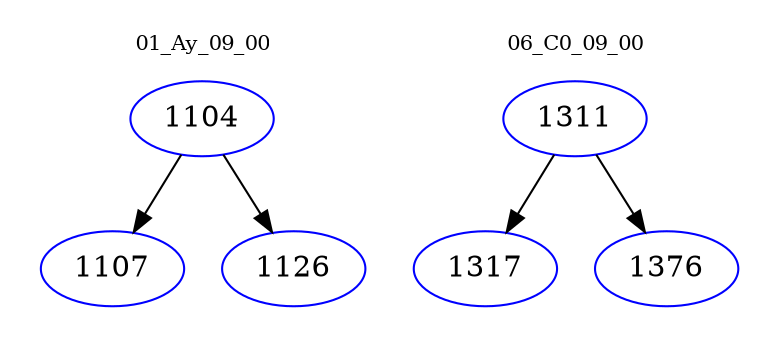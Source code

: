 digraph{
subgraph cluster_0 {
color = white
label = "01_Ay_09_00";
fontsize=10;
T0_1104 [label="1104", color="blue"]
T0_1104 -> T0_1107 [color="black"]
T0_1107 [label="1107", color="blue"]
T0_1104 -> T0_1126 [color="black"]
T0_1126 [label="1126", color="blue"]
}
subgraph cluster_1 {
color = white
label = "06_C0_09_00";
fontsize=10;
T1_1311 [label="1311", color="blue"]
T1_1311 -> T1_1317 [color="black"]
T1_1317 [label="1317", color="blue"]
T1_1311 -> T1_1376 [color="black"]
T1_1376 [label="1376", color="blue"]
}
}
